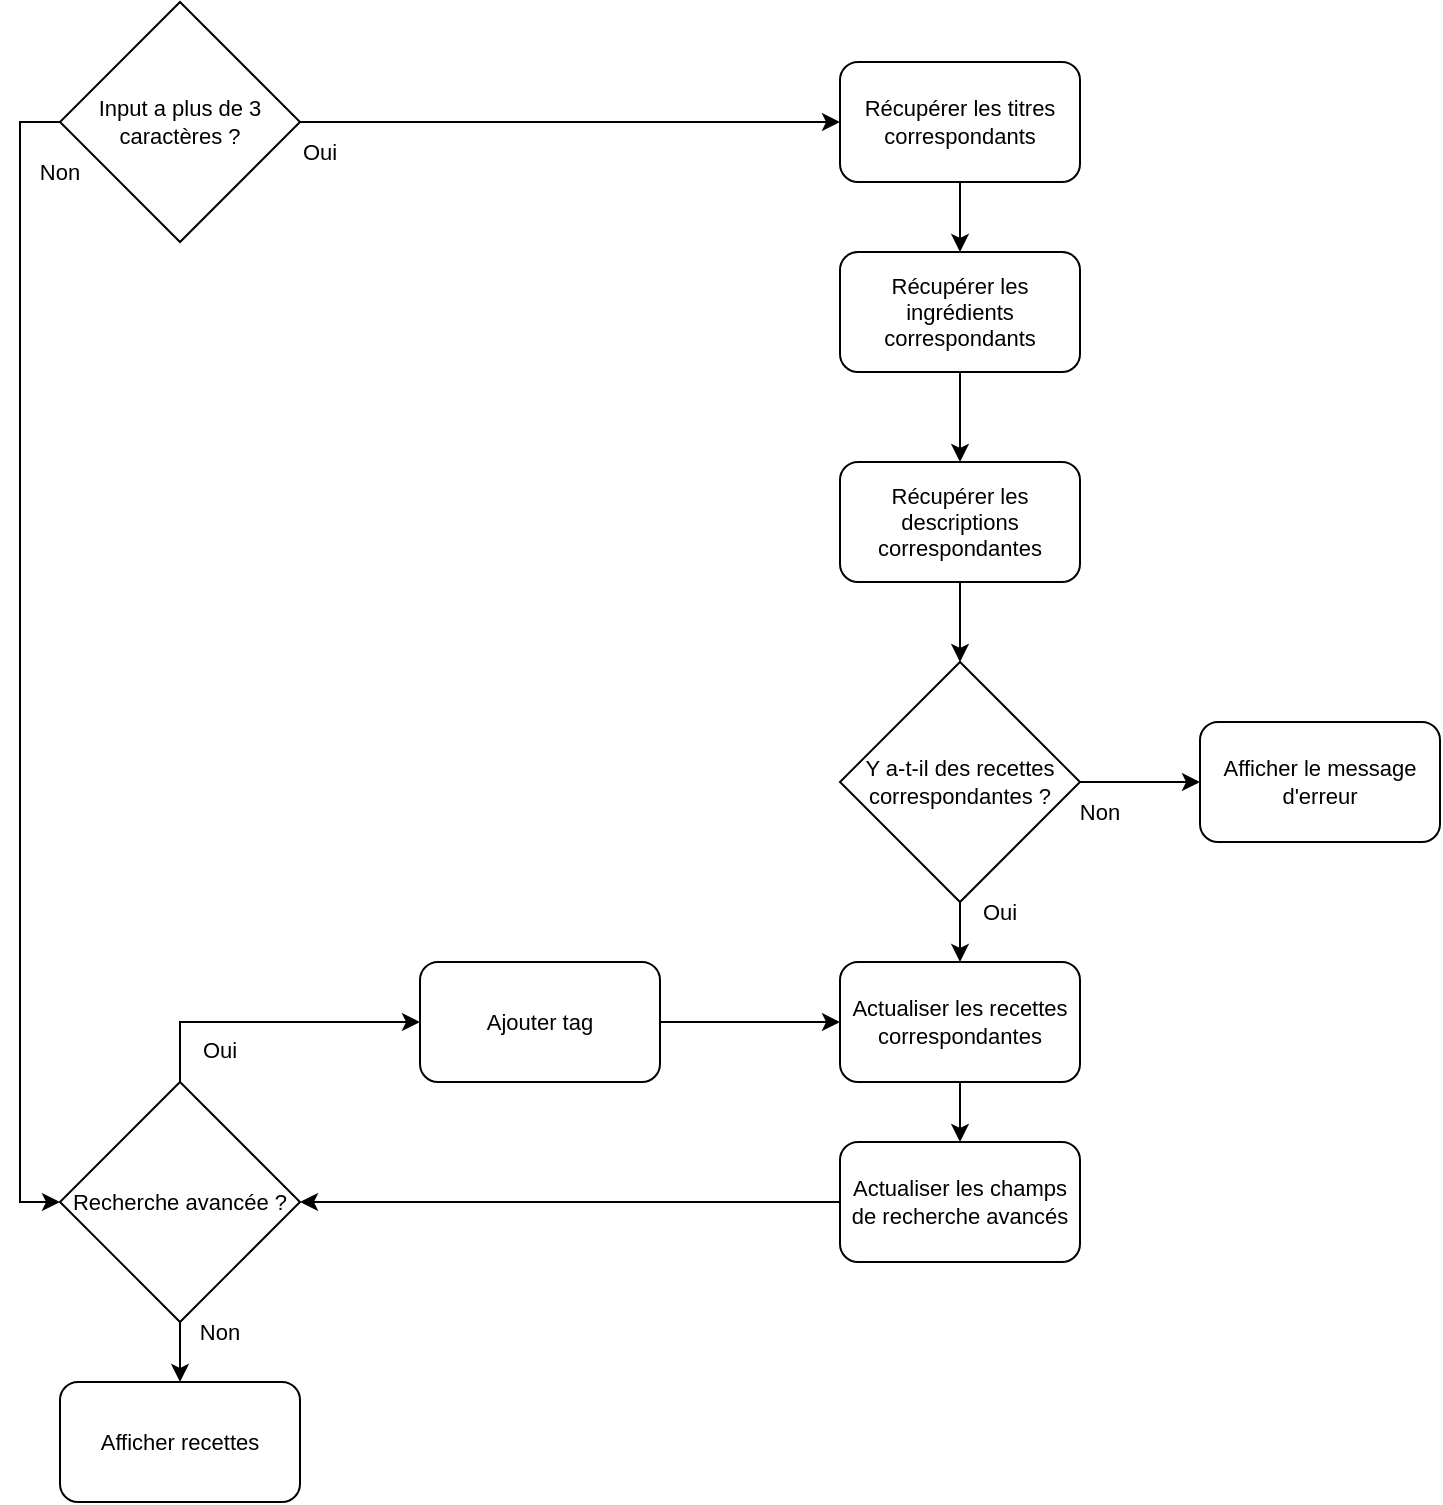 <mxfile version="24.9.1">
  <diagram name="Page-1" id="GAXQ_csauT4ltbFo2j2c">
    <mxGraphModel dx="909" dy="556" grid="1" gridSize="10" guides="1" tooltips="1" connect="1" arrows="1" fold="1" page="1" pageScale="1" pageWidth="827" pageHeight="1169" math="0" shadow="0">
      <root>
        <mxCell id="0" />
        <mxCell id="1" parent="0" />
        <mxCell id="yLKohkh012nLkj2lQaWL-14" style="edgeStyle=orthogonalEdgeStyle;rounded=0;orthogonalLoop=1;jettySize=auto;html=1;exitX=1;exitY=0.5;exitDx=0;exitDy=0;entryX=0;entryY=0.5;entryDx=0;entryDy=0;fontSize=11;" edge="1" parent="1" source="yLKohkh012nLkj2lQaWL-1" target="yLKohkh012nLkj2lQaWL-4">
          <mxGeometry relative="1" as="geometry" />
        </mxCell>
        <mxCell id="yLKohkh012nLkj2lQaWL-26" style="edgeStyle=orthogonalEdgeStyle;rounded=0;orthogonalLoop=1;jettySize=auto;html=1;exitX=0;exitY=0.5;exitDx=0;exitDy=0;entryX=0;entryY=0.5;entryDx=0;entryDy=0;fontSize=11;" edge="1" parent="1" source="yLKohkh012nLkj2lQaWL-1" target="yLKohkh012nLkj2lQaWL-2">
          <mxGeometry relative="1" as="geometry" />
        </mxCell>
        <mxCell id="yLKohkh012nLkj2lQaWL-1" value="Input a plus de 3 caractères ?" style="rhombus;whiteSpace=wrap;html=1;rounded=0;fontSize=11;" vertex="1" parent="1">
          <mxGeometry x="50" y="60" width="120" height="120" as="geometry" />
        </mxCell>
        <mxCell id="yLKohkh012nLkj2lQaWL-23" style="edgeStyle=orthogonalEdgeStyle;rounded=0;orthogonalLoop=1;jettySize=auto;html=1;exitX=0.5;exitY=0;exitDx=0;exitDy=0;entryX=0;entryY=0.5;entryDx=0;entryDy=0;fontSize=11;" edge="1" parent="1" source="yLKohkh012nLkj2lQaWL-2" target="yLKohkh012nLkj2lQaWL-11">
          <mxGeometry relative="1" as="geometry" />
        </mxCell>
        <mxCell id="yLKohkh012nLkj2lQaWL-24" value="" style="edgeStyle=orthogonalEdgeStyle;rounded=0;orthogonalLoop=1;jettySize=auto;html=1;fontSize=11;" edge="1" parent="1" source="yLKohkh012nLkj2lQaWL-2" target="yLKohkh012nLkj2lQaWL-3">
          <mxGeometry relative="1" as="geometry" />
        </mxCell>
        <mxCell id="yLKohkh012nLkj2lQaWL-2" value="Recherche avancée ?" style="rhombus;whiteSpace=wrap;html=1;fontSize=11;" vertex="1" parent="1">
          <mxGeometry x="50" y="600" width="120" height="120" as="geometry" />
        </mxCell>
        <mxCell id="yLKohkh012nLkj2lQaWL-3" value="Afficher recettes" style="rounded=1;whiteSpace=wrap;html=1;fontSize=11;" vertex="1" parent="1">
          <mxGeometry x="50" y="750" width="120" height="60" as="geometry" />
        </mxCell>
        <mxCell id="yLKohkh012nLkj2lQaWL-15" style="edgeStyle=orthogonalEdgeStyle;rounded=0;orthogonalLoop=1;jettySize=auto;html=1;exitX=0.5;exitY=1;exitDx=0;exitDy=0;entryX=0.5;entryY=0;entryDx=0;entryDy=0;fontSize=11;" edge="1" parent="1" source="yLKohkh012nLkj2lQaWL-4" target="yLKohkh012nLkj2lQaWL-6">
          <mxGeometry relative="1" as="geometry" />
        </mxCell>
        <mxCell id="yLKohkh012nLkj2lQaWL-4" value="Récupérer les titres correspondants" style="rounded=1;whiteSpace=wrap;html=1;fontSize=11;" vertex="1" parent="1">
          <mxGeometry x="440" y="90" width="120" height="60" as="geometry" />
        </mxCell>
        <mxCell id="yLKohkh012nLkj2lQaWL-17" style="edgeStyle=orthogonalEdgeStyle;rounded=0;orthogonalLoop=1;jettySize=auto;html=1;exitX=0.5;exitY=1;exitDx=0;exitDy=0;entryX=0.5;entryY=0;entryDx=0;entryDy=0;fontSize=11;" edge="1" parent="1" source="yLKohkh012nLkj2lQaWL-5" target="yLKohkh012nLkj2lQaWL-7">
          <mxGeometry relative="1" as="geometry" />
        </mxCell>
        <mxCell id="yLKohkh012nLkj2lQaWL-5" value="Récupérer les descriptions correspondantes" style="rounded=1;whiteSpace=wrap;html=1;fontSize=11;" vertex="1" parent="1">
          <mxGeometry x="440" y="290" width="120" height="60" as="geometry" />
        </mxCell>
        <mxCell id="yLKohkh012nLkj2lQaWL-16" style="edgeStyle=orthogonalEdgeStyle;rounded=0;orthogonalLoop=1;jettySize=auto;html=1;exitX=0.5;exitY=1;exitDx=0;exitDy=0;entryX=0.5;entryY=0;entryDx=0;entryDy=0;fontSize=11;" edge="1" parent="1" source="yLKohkh012nLkj2lQaWL-6" target="yLKohkh012nLkj2lQaWL-5">
          <mxGeometry relative="1" as="geometry" />
        </mxCell>
        <mxCell id="yLKohkh012nLkj2lQaWL-6" value="Récupérer les ingrédients correspondants" style="rounded=1;whiteSpace=wrap;html=1;fontSize=11;" vertex="1" parent="1">
          <mxGeometry x="440" y="185" width="120" height="60" as="geometry" />
        </mxCell>
        <mxCell id="yLKohkh012nLkj2lQaWL-18" style="edgeStyle=orthogonalEdgeStyle;rounded=0;orthogonalLoop=1;jettySize=auto;html=1;exitX=1;exitY=0.5;exitDx=0;exitDy=0;entryX=0;entryY=0.5;entryDx=0;entryDy=0;fontSize=11;" edge="1" parent="1" source="yLKohkh012nLkj2lQaWL-7" target="yLKohkh012nLkj2lQaWL-8">
          <mxGeometry relative="1" as="geometry" />
        </mxCell>
        <mxCell id="yLKohkh012nLkj2lQaWL-19" style="edgeStyle=orthogonalEdgeStyle;rounded=0;orthogonalLoop=1;jettySize=auto;html=1;exitX=0.5;exitY=1;exitDx=0;exitDy=0;entryX=0.5;entryY=0;entryDx=0;entryDy=0;fontSize=11;" edge="1" parent="1" source="yLKohkh012nLkj2lQaWL-7" target="yLKohkh012nLkj2lQaWL-9">
          <mxGeometry relative="1" as="geometry" />
        </mxCell>
        <mxCell id="yLKohkh012nLkj2lQaWL-7" value="Y a-t-il des recettes correspondantes ?" style="rhombus;whiteSpace=wrap;html=1;fontSize=11;" vertex="1" parent="1">
          <mxGeometry x="440" y="390" width="120" height="120" as="geometry" />
        </mxCell>
        <mxCell id="yLKohkh012nLkj2lQaWL-8" value="Afficher le message d&#39;erreur" style="rounded=1;whiteSpace=wrap;html=1;fontSize=11;" vertex="1" parent="1">
          <mxGeometry x="620" y="420" width="120" height="60" as="geometry" />
        </mxCell>
        <mxCell id="yLKohkh012nLkj2lQaWL-20" style="edgeStyle=orthogonalEdgeStyle;rounded=0;orthogonalLoop=1;jettySize=auto;html=1;exitX=0.5;exitY=1;exitDx=0;exitDy=0;entryX=0.5;entryY=0;entryDx=0;entryDy=0;fontSize=11;" edge="1" parent="1" source="yLKohkh012nLkj2lQaWL-9" target="yLKohkh012nLkj2lQaWL-10">
          <mxGeometry relative="1" as="geometry" />
        </mxCell>
        <mxCell id="yLKohkh012nLkj2lQaWL-9" value="Actualiser les recettes correspondantes" style="rounded=1;whiteSpace=wrap;html=1;fontSize=11;" vertex="1" parent="1">
          <mxGeometry x="440" y="540" width="120" height="60" as="geometry" />
        </mxCell>
        <mxCell id="yLKohkh012nLkj2lQaWL-21" style="edgeStyle=orthogonalEdgeStyle;rounded=0;orthogonalLoop=1;jettySize=auto;html=1;exitX=0;exitY=0.5;exitDx=0;exitDy=0;entryX=1;entryY=0.5;entryDx=0;entryDy=0;fontSize=11;" edge="1" parent="1" source="yLKohkh012nLkj2lQaWL-10" target="yLKohkh012nLkj2lQaWL-2">
          <mxGeometry relative="1" as="geometry" />
        </mxCell>
        <mxCell id="yLKohkh012nLkj2lQaWL-10" value="Actualiser les champs de recherche avancés" style="rounded=1;whiteSpace=wrap;html=1;fontSize=11;" vertex="1" parent="1">
          <mxGeometry x="440" y="630" width="120" height="60" as="geometry" />
        </mxCell>
        <mxCell id="yLKohkh012nLkj2lQaWL-22" value="" style="edgeStyle=orthogonalEdgeStyle;rounded=0;orthogonalLoop=1;jettySize=auto;html=1;fontSize=11;" edge="1" parent="1" source="yLKohkh012nLkj2lQaWL-11" target="yLKohkh012nLkj2lQaWL-9">
          <mxGeometry relative="1" as="geometry" />
        </mxCell>
        <mxCell id="yLKohkh012nLkj2lQaWL-11" value="Ajouter tag" style="rounded=1;whiteSpace=wrap;html=1;fontSize=11;" vertex="1" parent="1">
          <mxGeometry x="230" y="540" width="120" height="60" as="geometry" />
        </mxCell>
        <mxCell id="yLKohkh012nLkj2lQaWL-27" value="Non" style="text;html=1;align=center;verticalAlign=middle;whiteSpace=wrap;rounded=0;fontSize=11;" vertex="1" parent="1">
          <mxGeometry x="100" y="710" width="60" height="30" as="geometry" />
        </mxCell>
        <mxCell id="yLKohkh012nLkj2lQaWL-28" value="Oui" style="text;html=1;align=center;verticalAlign=middle;whiteSpace=wrap;rounded=0;fontSize=11;" vertex="1" parent="1">
          <mxGeometry x="100" y="569" width="60" height="30" as="geometry" />
        </mxCell>
        <mxCell id="yLKohkh012nLkj2lQaWL-29" value="Oui" style="text;html=1;align=center;verticalAlign=middle;whiteSpace=wrap;rounded=0;fontSize=11;" vertex="1" parent="1">
          <mxGeometry x="150" y="120" width="60" height="30" as="geometry" />
        </mxCell>
        <mxCell id="yLKohkh012nLkj2lQaWL-30" value="Oui" style="text;html=1;align=center;verticalAlign=middle;whiteSpace=wrap;rounded=0;fontSize=11;" vertex="1" parent="1">
          <mxGeometry x="490" y="500" width="60" height="30" as="geometry" />
        </mxCell>
        <mxCell id="yLKohkh012nLkj2lQaWL-31" value="Non" style="text;html=1;align=center;verticalAlign=middle;whiteSpace=wrap;rounded=0;fontSize=11;" vertex="1" parent="1">
          <mxGeometry x="540" y="450" width="60" height="30" as="geometry" />
        </mxCell>
        <mxCell id="yLKohkh012nLkj2lQaWL-32" value="Non" style="text;html=1;align=center;verticalAlign=middle;whiteSpace=wrap;rounded=0;fontSize=11;" vertex="1" parent="1">
          <mxGeometry x="20" y="130" width="60" height="30" as="geometry" />
        </mxCell>
      </root>
    </mxGraphModel>
  </diagram>
</mxfile>
